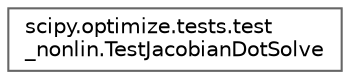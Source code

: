 digraph "Graphical Class Hierarchy"
{
 // LATEX_PDF_SIZE
  bgcolor="transparent";
  edge [fontname=Helvetica,fontsize=10,labelfontname=Helvetica,labelfontsize=10];
  node [fontname=Helvetica,fontsize=10,shape=box,height=0.2,width=0.4];
  rankdir="LR";
  Node0 [id="Node000000",label="scipy.optimize.tests.test\l_nonlin.TestJacobianDotSolve",height=0.2,width=0.4,color="grey40", fillcolor="white", style="filled",URL="$d4/dc0/classscipy_1_1optimize_1_1tests_1_1test__nonlin_1_1TestJacobianDotSolve.html",tooltip=" "];
}
